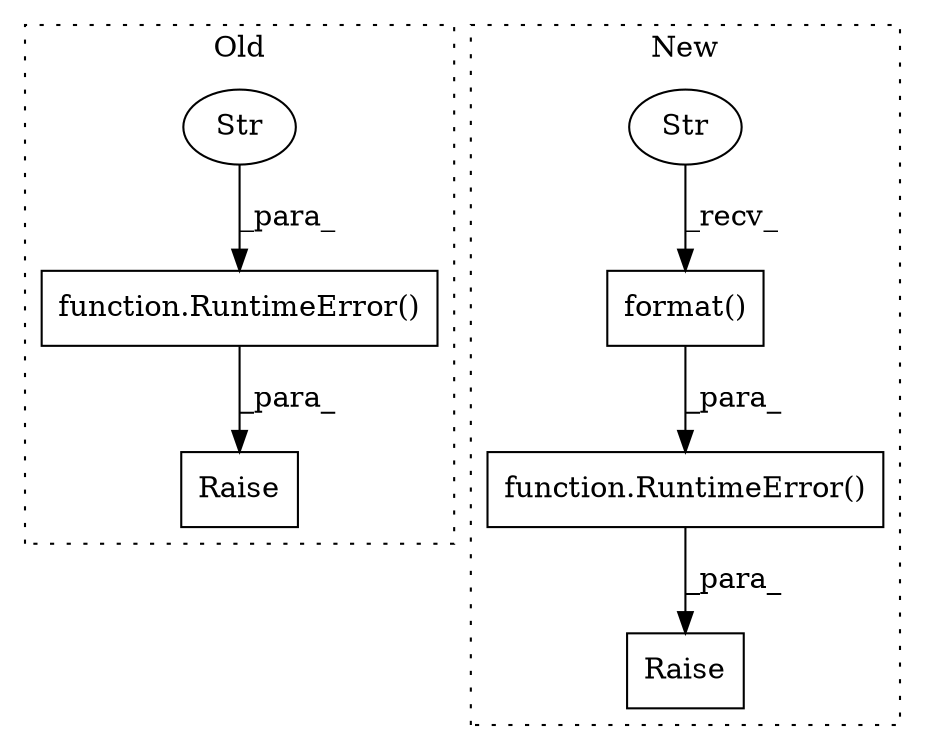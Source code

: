 digraph G {
subgraph cluster0 {
1 [label="function.RuntimeError()" a="75" s="32278,32420" l="34,18" shape="box"];
4 [label="Raise" a="91" s="32272" l="6" shape="box"];
5 [label="Str" a="66" s="32312" l="108" shape="ellipse"];
label = "Old";
style="dotted";
}
subgraph cluster1 {
2 [label="format()" a="75" s="33382,33410" l="16,1" shape="box"];
3 [label="Str" a="66" s="33382" l="8" shape="ellipse"];
6 [label="function.RuntimeError()" a="75" s="33073,33442" l="34,18" shape="box"];
7 [label="Raise" a="91" s="33067" l="6" shape="box"];
label = "New";
style="dotted";
}
1 -> 4 [label="_para_"];
2 -> 6 [label="_para_"];
3 -> 2 [label="_recv_"];
5 -> 1 [label="_para_"];
6 -> 7 [label="_para_"];
}